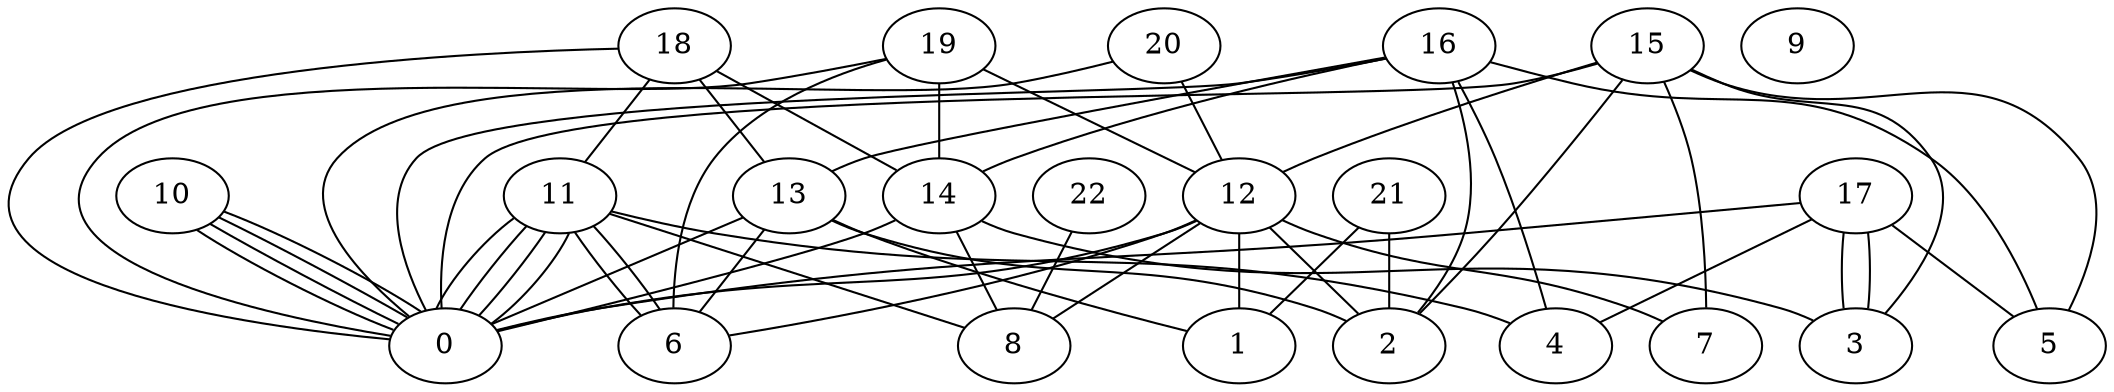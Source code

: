 graph G {
0;
1;
2;
3;
4;
5;
6;
7;
8;
9;
10;
11;
12;
13;
14;
15;
16;
17;
18;
19;
20;
21;
22;
22--8 ;
21--1 ;
21--2 ;
20--12 ;
20--0 ;
19--12 ;
19--14 ;
19--6 ;
19--0 ;
18--13 ;
18--11 ;
18--14 ;
18--0 ;
17--5 ;
17--4 ;
17--3 ;
17--3 ;
17--0 ;
16--14 ;
16--4 ;
16--13 ;
16--2 ;
16--0 ;
16--5 ;
15--2 ;
15--12 ;
15--7 ;
15--5 ;
15--3 ;
15--0 ;
14--3 ;
14--0 ;
14--8 ;
13--6 ;
13--2 ;
13--1 ;
13--0 ;
12--6 ;
12--8 ;
12--2 ;
12--7 ;
12--1 ;
12--0 ;
11--4 ;
11--0 ;
11--8 ;
11--0 ;
11--6 ;
11--0 ;
11--6 ;
11--0 ;
10--0 ;
10--0 ;
10--0 ;
10--0 ;
}
